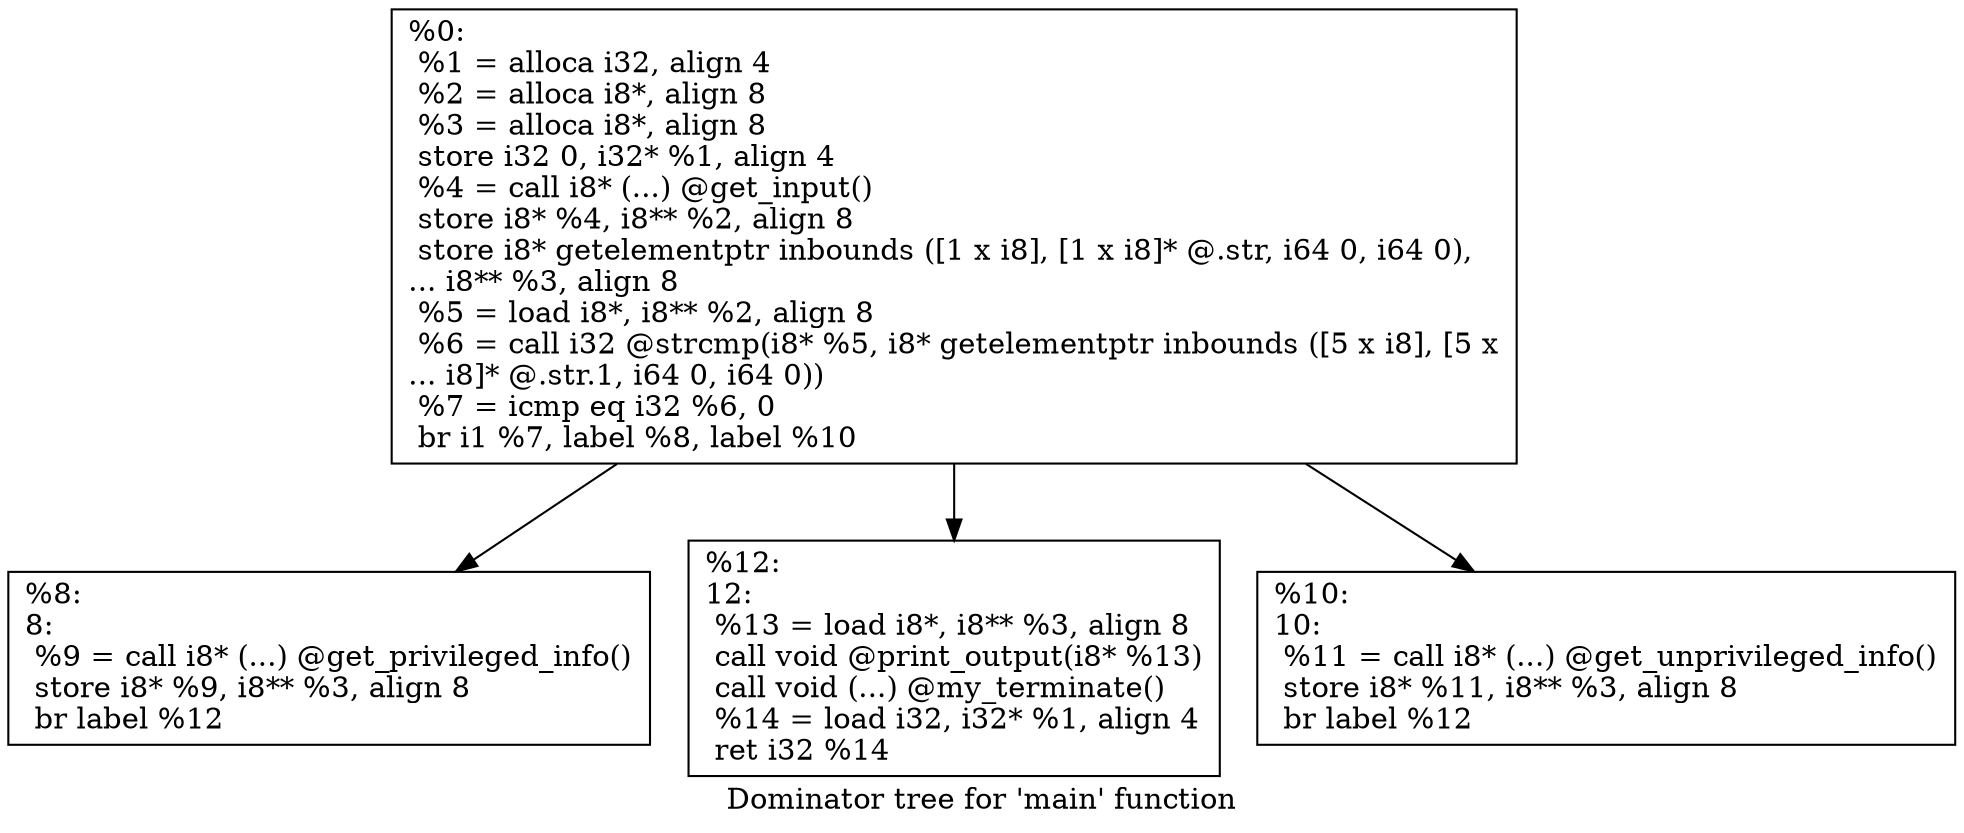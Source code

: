 digraph "Dominator tree for 'main' function" {
	label="Dominator tree for 'main' function";

	Node0xb50c90 [shape=record,label="{%0:\l  %1 = alloca i32, align 4\l  %2 = alloca i8*, align 8\l  %3 = alloca i8*, align 8\l  store i32 0, i32* %1, align 4\l  %4 = call i8* (...) @get_input()\l  store i8* %4, i8** %2, align 8\l  store i8* getelementptr inbounds ([1 x i8], [1 x i8]* @.str, i64 0, i64 0),\l... i8** %3, align 8\l  %5 = load i8*, i8** %2, align 8\l  %6 = call i32 @strcmp(i8* %5, i8* getelementptr inbounds ([5 x i8], [5 x\l... i8]* @.str.1, i64 0, i64 0))\l  %7 = icmp eq i32 %6, 0\l  br i1 %7, label %8, label %10\l}"];
	Node0xb50c90 -> Node0xb510e0;
	Node0xb50c90 -> Node0xb51120;
	Node0xb50c90 -> Node0xb51160;
	Node0xb510e0 [shape=record,label="{%8:\l8:                                                \l  %9 = call i8* (...) @get_privileged_info()\l  store i8* %9, i8** %3, align 8\l  br label %12\l}"];
	Node0xb51120 [shape=record,label="{%12:\l12:                                               \l  %13 = load i8*, i8** %3, align 8\l  call void @print_output(i8* %13)\l  call void (...) @my_terminate()\l  %14 = load i32, i32* %1, align 4\l  ret i32 %14\l}"];
	Node0xb51160 [shape=record,label="{%10:\l10:                                               \l  %11 = call i8* (...) @get_unprivileged_info()\l  store i8* %11, i8** %3, align 8\l  br label %12\l}"];
}
